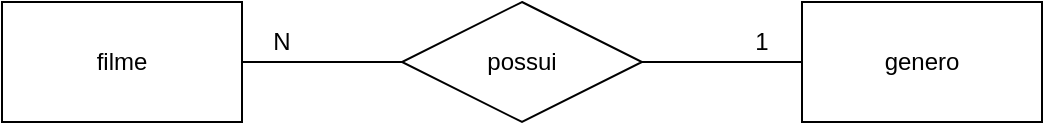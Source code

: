 <mxfile version="14.9.3" type="device"><diagram id="WaB-o6Uc-uyOTcWu1i1-" name="Page-1"><mxGraphModel dx="806" dy="508" grid="1" gridSize="10" guides="1" tooltips="1" connect="1" arrows="1" fold="1" page="1" pageScale="1" pageWidth="827" pageHeight="1169" math="0" shadow="0"><root><mxCell id="0"/><mxCell id="1" parent="0"/><mxCell id="hJDcSL2YkGtRtixRE5If-5" style="edgeStyle=orthogonalEdgeStyle;rounded=0;orthogonalLoop=1;jettySize=auto;html=1;exitX=1;exitY=0.5;exitDx=0;exitDy=0;entryX=0;entryY=0.5;entryDx=0;entryDy=0;endArrow=none;endFill=0;" edge="1" parent="1" source="hJDcSL2YkGtRtixRE5If-1" target="hJDcSL2YkGtRtixRE5If-4"><mxGeometry relative="1" as="geometry"/></mxCell><mxCell id="hJDcSL2YkGtRtixRE5If-1" value="filme" style="rounded=0;whiteSpace=wrap;html=1;" vertex="1" parent="1"><mxGeometry x="40" y="40" width="120" height="60" as="geometry"/></mxCell><mxCell id="hJDcSL2YkGtRtixRE5If-6" style="edgeStyle=orthogonalEdgeStyle;rounded=0;orthogonalLoop=1;jettySize=auto;html=1;exitX=0;exitY=0.5;exitDx=0;exitDy=0;entryX=1;entryY=0.5;entryDx=0;entryDy=0;endArrow=none;endFill=0;" edge="1" parent="1" source="hJDcSL2YkGtRtixRE5If-2" target="hJDcSL2YkGtRtixRE5If-4"><mxGeometry relative="1" as="geometry"/></mxCell><mxCell id="hJDcSL2YkGtRtixRE5If-2" value="genero" style="rounded=0;whiteSpace=wrap;html=1;" vertex="1" parent="1"><mxGeometry x="440" y="40" width="120" height="60" as="geometry"/></mxCell><mxCell id="hJDcSL2YkGtRtixRE5If-4" value="possui" style="shape=rhombus;perimeter=rhombusPerimeter;whiteSpace=wrap;html=1;align=center;" vertex="1" parent="1"><mxGeometry x="240" y="40" width="120" height="60" as="geometry"/></mxCell><mxCell id="hJDcSL2YkGtRtixRE5If-7" value="N" style="text;html=1;strokeColor=none;fillColor=none;align=center;verticalAlign=middle;whiteSpace=wrap;rounded=0;" vertex="1" parent="1"><mxGeometry x="160" y="50" width="40" height="20" as="geometry"/></mxCell><mxCell id="hJDcSL2YkGtRtixRE5If-8" value="1" style="text;html=1;strokeColor=none;fillColor=none;align=center;verticalAlign=middle;whiteSpace=wrap;rounded=0;" vertex="1" parent="1"><mxGeometry x="400" y="50" width="40" height="20" as="geometry"/></mxCell></root></mxGraphModel></diagram></mxfile>
